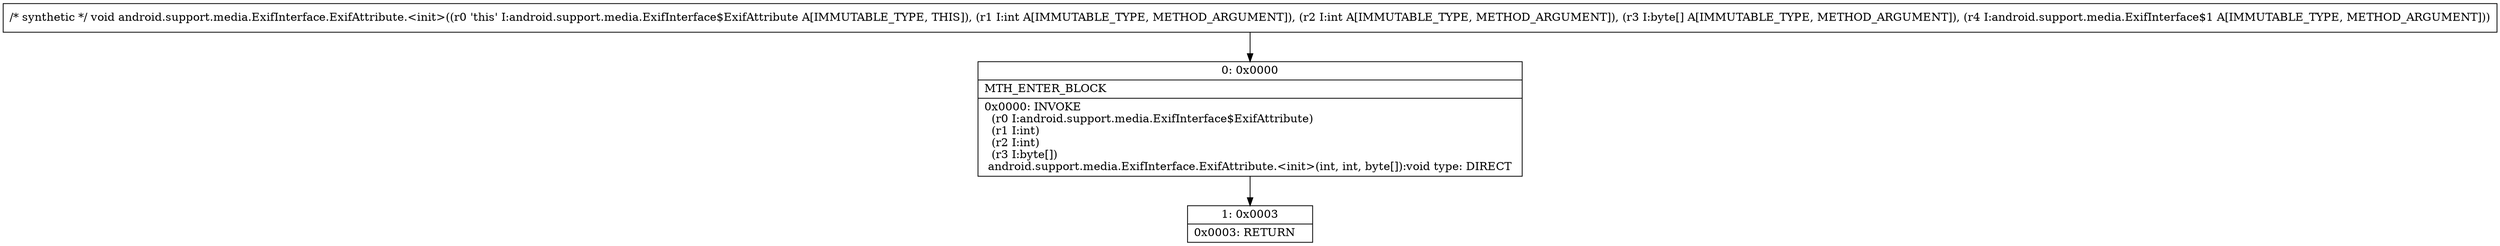 digraph "CFG forandroid.support.media.ExifInterface.ExifAttribute.\<init\>(II[BLandroid\/support\/media\/ExifInterface$1;)V" {
Node_0 [shape=record,label="{0\:\ 0x0000|MTH_ENTER_BLOCK\l|0x0000: INVOKE  \l  (r0 I:android.support.media.ExifInterface$ExifAttribute)\l  (r1 I:int)\l  (r2 I:int)\l  (r3 I:byte[])\l android.support.media.ExifInterface.ExifAttribute.\<init\>(int, int, byte[]):void type: DIRECT \l}"];
Node_1 [shape=record,label="{1\:\ 0x0003|0x0003: RETURN   \l}"];
MethodNode[shape=record,label="{\/* synthetic *\/ void android.support.media.ExifInterface.ExifAttribute.\<init\>((r0 'this' I:android.support.media.ExifInterface$ExifAttribute A[IMMUTABLE_TYPE, THIS]), (r1 I:int A[IMMUTABLE_TYPE, METHOD_ARGUMENT]), (r2 I:int A[IMMUTABLE_TYPE, METHOD_ARGUMENT]), (r3 I:byte[] A[IMMUTABLE_TYPE, METHOD_ARGUMENT]), (r4 I:android.support.media.ExifInterface$1 A[IMMUTABLE_TYPE, METHOD_ARGUMENT])) }"];
MethodNode -> Node_0;
Node_0 -> Node_1;
}

